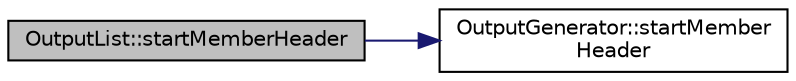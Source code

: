 digraph "OutputList::startMemberHeader"
{
 // LATEX_PDF_SIZE
  edge [fontname="Helvetica",fontsize="10",labelfontname="Helvetica",labelfontsize="10"];
  node [fontname="Helvetica",fontsize="10",shape=record];
  rankdir="LR";
  Node1 [label="OutputList::startMemberHeader",height=0.2,width=0.4,color="black", fillcolor="grey75", style="filled", fontcolor="black",tooltip=" "];
  Node1 -> Node2 [color="midnightblue",fontsize="10",style="solid",fontname="Helvetica"];
  Node2 [label="OutputGenerator::startMember\lHeader",height=0.2,width=0.4,color="black", fillcolor="white", style="filled",URL="$classOutputGenerator.html#af3c5042b2874fe2a7b33d9c99b489cd1",tooltip=" "];
}
